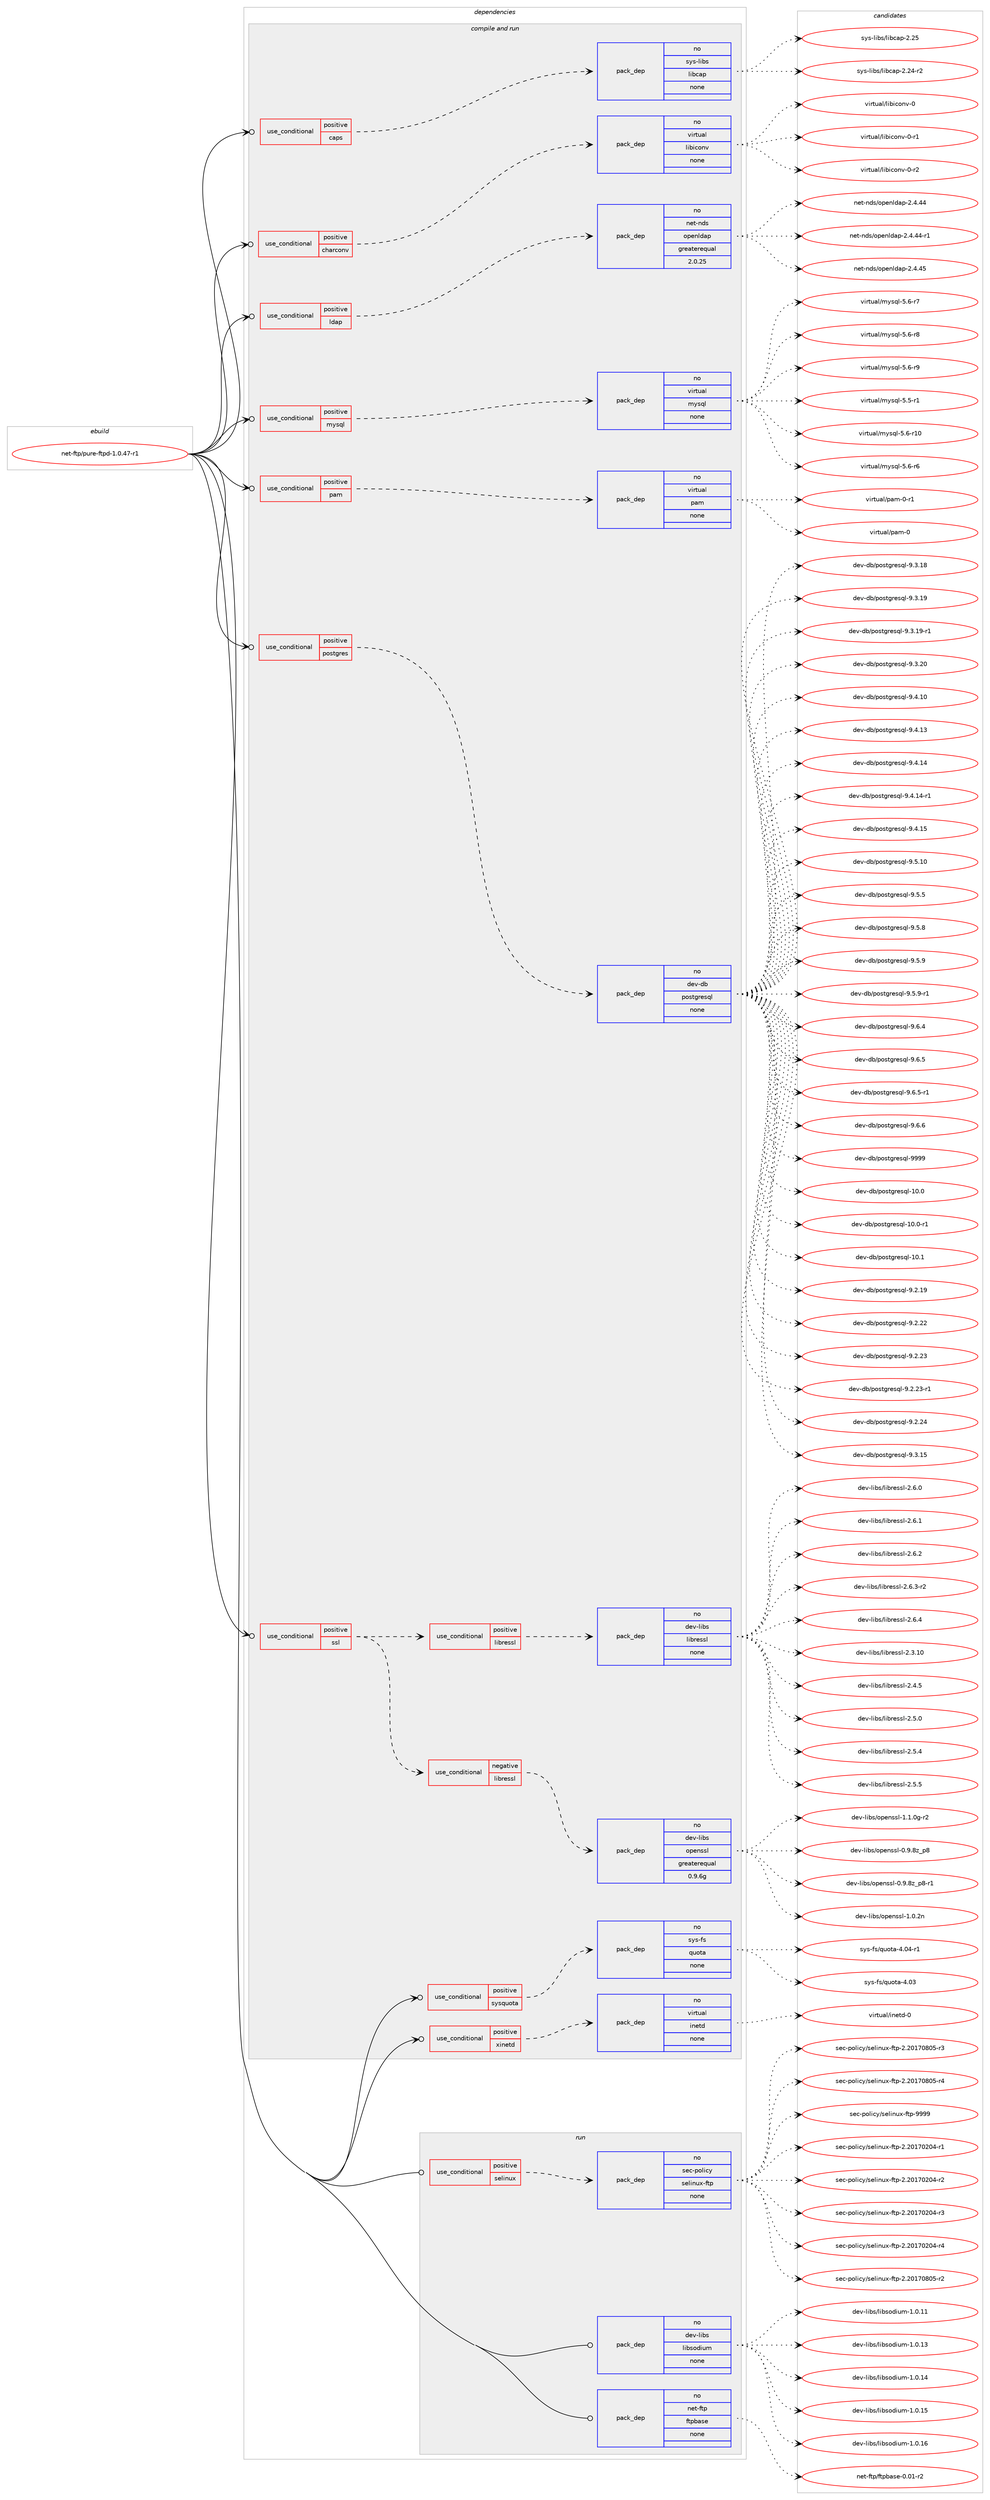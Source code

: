 digraph prolog {

# *************
# Graph options
# *************

newrank=true;
concentrate=true;
compound=true;
graph [rankdir=LR,fontname=Helvetica,fontsize=10,ranksep=1.5];#, ranksep=2.5, nodesep=0.2];
edge  [arrowhead=vee];
node  [fontname=Helvetica,fontsize=10];

# **********
# The ebuild
# **********

subgraph cluster_leftcol {
color=gray;
rank=same;
label=<<i>ebuild</i>>;
id [label="net-ftp/pure-ftpd-1.0.47-r1", color=red, width=4, href="../net-ftp/pure-ftpd-1.0.47-r1.svg"];
}

# ****************
# The dependencies
# ****************

subgraph cluster_midcol {
color=gray;
label=<<i>dependencies</i>>;
subgraph cluster_compile {
fillcolor="#eeeeee";
style=filled;
label=<<i>compile</i>>;
}
subgraph cluster_compileandrun {
fillcolor="#eeeeee";
style=filled;
label=<<i>compile and run</i>>;
subgraph cond128 {
dependency391 [label=<<TABLE BORDER="0" CELLBORDER="1" CELLSPACING="0" CELLPADDING="4"><TR><TD ROWSPAN="3" CELLPADDING="10">use_conditional</TD></TR><TR><TD>positive</TD></TR><TR><TD>caps</TD></TR></TABLE>>, shape=none, color=red];
subgraph pack259 {
dependency392 [label=<<TABLE BORDER="0" CELLBORDER="1" CELLSPACING="0" CELLPADDING="4" WIDTH="220"><TR><TD ROWSPAN="6" CELLPADDING="30">pack_dep</TD></TR><TR><TD WIDTH="110">no</TD></TR><TR><TD>sys-libs</TD></TR><TR><TD>libcap</TD></TR><TR><TD>none</TD></TR><TR><TD></TD></TR></TABLE>>, shape=none, color=blue];
}
dependency391:e -> dependency392:w [weight=20,style="dashed",arrowhead="vee"];
}
id:e -> dependency391:w [weight=20,style="solid",arrowhead="odotvee"];
subgraph cond129 {
dependency393 [label=<<TABLE BORDER="0" CELLBORDER="1" CELLSPACING="0" CELLPADDING="4"><TR><TD ROWSPAN="3" CELLPADDING="10">use_conditional</TD></TR><TR><TD>positive</TD></TR><TR><TD>charconv</TD></TR></TABLE>>, shape=none, color=red];
subgraph pack260 {
dependency394 [label=<<TABLE BORDER="0" CELLBORDER="1" CELLSPACING="0" CELLPADDING="4" WIDTH="220"><TR><TD ROWSPAN="6" CELLPADDING="30">pack_dep</TD></TR><TR><TD WIDTH="110">no</TD></TR><TR><TD>virtual</TD></TR><TR><TD>libiconv</TD></TR><TR><TD>none</TD></TR><TR><TD></TD></TR></TABLE>>, shape=none, color=blue];
}
dependency393:e -> dependency394:w [weight=20,style="dashed",arrowhead="vee"];
}
id:e -> dependency393:w [weight=20,style="solid",arrowhead="odotvee"];
subgraph cond130 {
dependency395 [label=<<TABLE BORDER="0" CELLBORDER="1" CELLSPACING="0" CELLPADDING="4"><TR><TD ROWSPAN="3" CELLPADDING="10">use_conditional</TD></TR><TR><TD>positive</TD></TR><TR><TD>ldap</TD></TR></TABLE>>, shape=none, color=red];
subgraph pack261 {
dependency396 [label=<<TABLE BORDER="0" CELLBORDER="1" CELLSPACING="0" CELLPADDING="4" WIDTH="220"><TR><TD ROWSPAN="6" CELLPADDING="30">pack_dep</TD></TR><TR><TD WIDTH="110">no</TD></TR><TR><TD>net-nds</TD></TR><TR><TD>openldap</TD></TR><TR><TD>greaterequal</TD></TR><TR><TD>2.0.25</TD></TR></TABLE>>, shape=none, color=blue];
}
dependency395:e -> dependency396:w [weight=20,style="dashed",arrowhead="vee"];
}
id:e -> dependency395:w [weight=20,style="solid",arrowhead="odotvee"];
subgraph cond131 {
dependency397 [label=<<TABLE BORDER="0" CELLBORDER="1" CELLSPACING="0" CELLPADDING="4"><TR><TD ROWSPAN="3" CELLPADDING="10">use_conditional</TD></TR><TR><TD>positive</TD></TR><TR><TD>mysql</TD></TR></TABLE>>, shape=none, color=red];
subgraph pack262 {
dependency398 [label=<<TABLE BORDER="0" CELLBORDER="1" CELLSPACING="0" CELLPADDING="4" WIDTH="220"><TR><TD ROWSPAN="6" CELLPADDING="30">pack_dep</TD></TR><TR><TD WIDTH="110">no</TD></TR><TR><TD>virtual</TD></TR><TR><TD>mysql</TD></TR><TR><TD>none</TD></TR><TR><TD></TD></TR></TABLE>>, shape=none, color=blue];
}
dependency397:e -> dependency398:w [weight=20,style="dashed",arrowhead="vee"];
}
id:e -> dependency397:w [weight=20,style="solid",arrowhead="odotvee"];
subgraph cond132 {
dependency399 [label=<<TABLE BORDER="0" CELLBORDER="1" CELLSPACING="0" CELLPADDING="4"><TR><TD ROWSPAN="3" CELLPADDING="10">use_conditional</TD></TR><TR><TD>positive</TD></TR><TR><TD>pam</TD></TR></TABLE>>, shape=none, color=red];
subgraph pack263 {
dependency400 [label=<<TABLE BORDER="0" CELLBORDER="1" CELLSPACING="0" CELLPADDING="4" WIDTH="220"><TR><TD ROWSPAN="6" CELLPADDING="30">pack_dep</TD></TR><TR><TD WIDTH="110">no</TD></TR><TR><TD>virtual</TD></TR><TR><TD>pam</TD></TR><TR><TD>none</TD></TR><TR><TD></TD></TR></TABLE>>, shape=none, color=blue];
}
dependency399:e -> dependency400:w [weight=20,style="dashed",arrowhead="vee"];
}
id:e -> dependency399:w [weight=20,style="solid",arrowhead="odotvee"];
subgraph cond133 {
dependency401 [label=<<TABLE BORDER="0" CELLBORDER="1" CELLSPACING="0" CELLPADDING="4"><TR><TD ROWSPAN="3" CELLPADDING="10">use_conditional</TD></TR><TR><TD>positive</TD></TR><TR><TD>postgres</TD></TR></TABLE>>, shape=none, color=red];
subgraph pack264 {
dependency402 [label=<<TABLE BORDER="0" CELLBORDER="1" CELLSPACING="0" CELLPADDING="4" WIDTH="220"><TR><TD ROWSPAN="6" CELLPADDING="30">pack_dep</TD></TR><TR><TD WIDTH="110">no</TD></TR><TR><TD>dev-db</TD></TR><TR><TD>postgresql</TD></TR><TR><TD>none</TD></TR><TR><TD></TD></TR></TABLE>>, shape=none, color=blue];
}
dependency401:e -> dependency402:w [weight=20,style="dashed",arrowhead="vee"];
}
id:e -> dependency401:w [weight=20,style="solid",arrowhead="odotvee"];
subgraph cond134 {
dependency403 [label=<<TABLE BORDER="0" CELLBORDER="1" CELLSPACING="0" CELLPADDING="4"><TR><TD ROWSPAN="3" CELLPADDING="10">use_conditional</TD></TR><TR><TD>positive</TD></TR><TR><TD>ssl</TD></TR></TABLE>>, shape=none, color=red];
subgraph cond135 {
dependency404 [label=<<TABLE BORDER="0" CELLBORDER="1" CELLSPACING="0" CELLPADDING="4"><TR><TD ROWSPAN="3" CELLPADDING="10">use_conditional</TD></TR><TR><TD>negative</TD></TR><TR><TD>libressl</TD></TR></TABLE>>, shape=none, color=red];
subgraph pack265 {
dependency405 [label=<<TABLE BORDER="0" CELLBORDER="1" CELLSPACING="0" CELLPADDING="4" WIDTH="220"><TR><TD ROWSPAN="6" CELLPADDING="30">pack_dep</TD></TR><TR><TD WIDTH="110">no</TD></TR><TR><TD>dev-libs</TD></TR><TR><TD>openssl</TD></TR><TR><TD>greaterequal</TD></TR><TR><TD>0.9.6g</TD></TR></TABLE>>, shape=none, color=blue];
}
dependency404:e -> dependency405:w [weight=20,style="dashed",arrowhead="vee"];
}
dependency403:e -> dependency404:w [weight=20,style="dashed",arrowhead="vee"];
subgraph cond136 {
dependency406 [label=<<TABLE BORDER="0" CELLBORDER="1" CELLSPACING="0" CELLPADDING="4"><TR><TD ROWSPAN="3" CELLPADDING="10">use_conditional</TD></TR><TR><TD>positive</TD></TR><TR><TD>libressl</TD></TR></TABLE>>, shape=none, color=red];
subgraph pack266 {
dependency407 [label=<<TABLE BORDER="0" CELLBORDER="1" CELLSPACING="0" CELLPADDING="4" WIDTH="220"><TR><TD ROWSPAN="6" CELLPADDING="30">pack_dep</TD></TR><TR><TD WIDTH="110">no</TD></TR><TR><TD>dev-libs</TD></TR><TR><TD>libressl</TD></TR><TR><TD>none</TD></TR><TR><TD></TD></TR></TABLE>>, shape=none, color=blue];
}
dependency406:e -> dependency407:w [weight=20,style="dashed",arrowhead="vee"];
}
dependency403:e -> dependency406:w [weight=20,style="dashed",arrowhead="vee"];
}
id:e -> dependency403:w [weight=20,style="solid",arrowhead="odotvee"];
subgraph cond137 {
dependency408 [label=<<TABLE BORDER="0" CELLBORDER="1" CELLSPACING="0" CELLPADDING="4"><TR><TD ROWSPAN="3" CELLPADDING="10">use_conditional</TD></TR><TR><TD>positive</TD></TR><TR><TD>sysquota</TD></TR></TABLE>>, shape=none, color=red];
subgraph pack267 {
dependency409 [label=<<TABLE BORDER="0" CELLBORDER="1" CELLSPACING="0" CELLPADDING="4" WIDTH="220"><TR><TD ROWSPAN="6" CELLPADDING="30">pack_dep</TD></TR><TR><TD WIDTH="110">no</TD></TR><TR><TD>sys-fs</TD></TR><TR><TD>quota</TD></TR><TR><TD>none</TD></TR><TR><TD></TD></TR></TABLE>>, shape=none, color=blue];
}
dependency408:e -> dependency409:w [weight=20,style="dashed",arrowhead="vee"];
}
id:e -> dependency408:w [weight=20,style="solid",arrowhead="odotvee"];
subgraph cond138 {
dependency410 [label=<<TABLE BORDER="0" CELLBORDER="1" CELLSPACING="0" CELLPADDING="4"><TR><TD ROWSPAN="3" CELLPADDING="10">use_conditional</TD></TR><TR><TD>positive</TD></TR><TR><TD>xinetd</TD></TR></TABLE>>, shape=none, color=red];
subgraph pack268 {
dependency411 [label=<<TABLE BORDER="0" CELLBORDER="1" CELLSPACING="0" CELLPADDING="4" WIDTH="220"><TR><TD ROWSPAN="6" CELLPADDING="30">pack_dep</TD></TR><TR><TD WIDTH="110">no</TD></TR><TR><TD>virtual</TD></TR><TR><TD>inetd</TD></TR><TR><TD>none</TD></TR><TR><TD></TD></TR></TABLE>>, shape=none, color=blue];
}
dependency410:e -> dependency411:w [weight=20,style="dashed",arrowhead="vee"];
}
id:e -> dependency410:w [weight=20,style="solid",arrowhead="odotvee"];
}
subgraph cluster_run {
fillcolor="#eeeeee";
style=filled;
label=<<i>run</i>>;
subgraph cond139 {
dependency412 [label=<<TABLE BORDER="0" CELLBORDER="1" CELLSPACING="0" CELLPADDING="4"><TR><TD ROWSPAN="3" CELLPADDING="10">use_conditional</TD></TR><TR><TD>positive</TD></TR><TR><TD>selinux</TD></TR></TABLE>>, shape=none, color=red];
subgraph pack269 {
dependency413 [label=<<TABLE BORDER="0" CELLBORDER="1" CELLSPACING="0" CELLPADDING="4" WIDTH="220"><TR><TD ROWSPAN="6" CELLPADDING="30">pack_dep</TD></TR><TR><TD WIDTH="110">no</TD></TR><TR><TD>sec-policy</TD></TR><TR><TD>selinux-ftp</TD></TR><TR><TD>none</TD></TR><TR><TD></TD></TR></TABLE>>, shape=none, color=blue];
}
dependency412:e -> dependency413:w [weight=20,style="dashed",arrowhead="vee"];
}
id:e -> dependency412:w [weight=20,style="solid",arrowhead="odot"];
subgraph pack270 {
dependency414 [label=<<TABLE BORDER="0" CELLBORDER="1" CELLSPACING="0" CELLPADDING="4" WIDTH="220"><TR><TD ROWSPAN="6" CELLPADDING="30">pack_dep</TD></TR><TR><TD WIDTH="110">no</TD></TR><TR><TD>dev-libs</TD></TR><TR><TD>libsodium</TD></TR><TR><TD>none</TD></TR><TR><TD></TD></TR></TABLE>>, shape=none, color=blue];
}
id:e -> dependency414:w [weight=20,style="solid",arrowhead="odot"];
subgraph pack271 {
dependency415 [label=<<TABLE BORDER="0" CELLBORDER="1" CELLSPACING="0" CELLPADDING="4" WIDTH="220"><TR><TD ROWSPAN="6" CELLPADDING="30">pack_dep</TD></TR><TR><TD WIDTH="110">no</TD></TR><TR><TD>net-ftp</TD></TR><TR><TD>ftpbase</TD></TR><TR><TD>none</TD></TR><TR><TD></TD></TR></TABLE>>, shape=none, color=blue];
}
id:e -> dependency415:w [weight=20,style="solid",arrowhead="odot"];
}
}

# **************
# The candidates
# **************

subgraph cluster_choices {
rank=same;
color=gray;
label=<<i>candidates</i>>;

subgraph choice259 {
color=black;
nodesep=1;
choice11512111545108105981154710810598999711245504650524511450 [label="sys-libs/libcap-2.24-r2", color=red, width=4,href="../sys-libs/libcap-2.24-r2.svg"];
choice1151211154510810598115471081059899971124550465053 [label="sys-libs/libcap-2.25", color=red, width=4,href="../sys-libs/libcap-2.25.svg"];
dependency392:e -> choice11512111545108105981154710810598999711245504650524511450:w [style=dotted,weight="100"];
dependency392:e -> choice1151211154510810598115471081059899971124550465053:w [style=dotted,weight="100"];
}
subgraph choice260 {
color=black;
nodesep=1;
choice118105114116117971084710810598105991111101184548 [label="virtual/libiconv-0", color=red, width=4,href="../virtual/libiconv-0.svg"];
choice1181051141161179710847108105981059911111011845484511449 [label="virtual/libiconv-0-r1", color=red, width=4,href="../virtual/libiconv-0-r1.svg"];
choice1181051141161179710847108105981059911111011845484511450 [label="virtual/libiconv-0-r2", color=red, width=4,href="../virtual/libiconv-0-r2.svg"];
dependency394:e -> choice118105114116117971084710810598105991111101184548:w [style=dotted,weight="100"];
dependency394:e -> choice1181051141161179710847108105981059911111011845484511449:w [style=dotted,weight="100"];
dependency394:e -> choice1181051141161179710847108105981059911111011845484511450:w [style=dotted,weight="100"];
}
subgraph choice261 {
color=black;
nodesep=1;
choice11010111645110100115471111121011101081009711245504652465252 [label="net-nds/openldap-2.4.44", color=red, width=4,href="../net-nds/openldap-2.4.44.svg"];
choice110101116451101001154711111210111010810097112455046524652524511449 [label="net-nds/openldap-2.4.44-r1", color=red, width=4,href="../net-nds/openldap-2.4.44-r1.svg"];
choice11010111645110100115471111121011101081009711245504652465253 [label="net-nds/openldap-2.4.45", color=red, width=4,href="../net-nds/openldap-2.4.45.svg"];
dependency396:e -> choice11010111645110100115471111121011101081009711245504652465252:w [style=dotted,weight="100"];
dependency396:e -> choice110101116451101001154711111210111010810097112455046524652524511449:w [style=dotted,weight="100"];
dependency396:e -> choice11010111645110100115471111121011101081009711245504652465253:w [style=dotted,weight="100"];
}
subgraph choice262 {
color=black;
nodesep=1;
choice1181051141161179710847109121115113108455346534511449 [label="virtual/mysql-5.5-r1", color=red, width=4,href="../virtual/mysql-5.5-r1.svg"];
choice118105114116117971084710912111511310845534654451144948 [label="virtual/mysql-5.6-r10", color=red, width=4,href="../virtual/mysql-5.6-r10.svg"];
choice1181051141161179710847109121115113108455346544511454 [label="virtual/mysql-5.6-r6", color=red, width=4,href="../virtual/mysql-5.6-r6.svg"];
choice1181051141161179710847109121115113108455346544511455 [label="virtual/mysql-5.6-r7", color=red, width=4,href="../virtual/mysql-5.6-r7.svg"];
choice1181051141161179710847109121115113108455346544511456 [label="virtual/mysql-5.6-r8", color=red, width=4,href="../virtual/mysql-5.6-r8.svg"];
choice1181051141161179710847109121115113108455346544511457 [label="virtual/mysql-5.6-r9", color=red, width=4,href="../virtual/mysql-5.6-r9.svg"];
dependency398:e -> choice1181051141161179710847109121115113108455346534511449:w [style=dotted,weight="100"];
dependency398:e -> choice118105114116117971084710912111511310845534654451144948:w [style=dotted,weight="100"];
dependency398:e -> choice1181051141161179710847109121115113108455346544511454:w [style=dotted,weight="100"];
dependency398:e -> choice1181051141161179710847109121115113108455346544511455:w [style=dotted,weight="100"];
dependency398:e -> choice1181051141161179710847109121115113108455346544511456:w [style=dotted,weight="100"];
dependency398:e -> choice1181051141161179710847109121115113108455346544511457:w [style=dotted,weight="100"];
}
subgraph choice263 {
color=black;
nodesep=1;
choice1181051141161179710847112971094548 [label="virtual/pam-0", color=red, width=4,href="../virtual/pam-0.svg"];
choice11810511411611797108471129710945484511449 [label="virtual/pam-0-r1", color=red, width=4,href="../virtual/pam-0-r1.svg"];
dependency400:e -> choice1181051141161179710847112971094548:w [style=dotted,weight="100"];
dependency400:e -> choice11810511411611797108471129710945484511449:w [style=dotted,weight="100"];
}
subgraph choice264 {
color=black;
nodesep=1;
choice1001011184510098471121111151161031141011151131084549484648 [label="dev-db/postgresql-10.0", color=red, width=4,href="../dev-db/postgresql-10.0.svg"];
choice10010111845100984711211111511610311410111511310845494846484511449 [label="dev-db/postgresql-10.0-r1", color=red, width=4,href="../dev-db/postgresql-10.0-r1.svg"];
choice1001011184510098471121111151161031141011151131084549484649 [label="dev-db/postgresql-10.1", color=red, width=4,href="../dev-db/postgresql-10.1.svg"];
choice10010111845100984711211111511610311410111511310845574650464957 [label="dev-db/postgresql-9.2.19", color=red, width=4,href="../dev-db/postgresql-9.2.19.svg"];
choice10010111845100984711211111511610311410111511310845574650465050 [label="dev-db/postgresql-9.2.22", color=red, width=4,href="../dev-db/postgresql-9.2.22.svg"];
choice10010111845100984711211111511610311410111511310845574650465051 [label="dev-db/postgresql-9.2.23", color=red, width=4,href="../dev-db/postgresql-9.2.23.svg"];
choice100101118451009847112111115116103114101115113108455746504650514511449 [label="dev-db/postgresql-9.2.23-r1", color=red, width=4,href="../dev-db/postgresql-9.2.23-r1.svg"];
choice10010111845100984711211111511610311410111511310845574650465052 [label="dev-db/postgresql-9.2.24", color=red, width=4,href="../dev-db/postgresql-9.2.24.svg"];
choice10010111845100984711211111511610311410111511310845574651464953 [label="dev-db/postgresql-9.3.15", color=red, width=4,href="../dev-db/postgresql-9.3.15.svg"];
choice10010111845100984711211111511610311410111511310845574651464956 [label="dev-db/postgresql-9.3.18", color=red, width=4,href="../dev-db/postgresql-9.3.18.svg"];
choice10010111845100984711211111511610311410111511310845574651464957 [label="dev-db/postgresql-9.3.19", color=red, width=4,href="../dev-db/postgresql-9.3.19.svg"];
choice100101118451009847112111115116103114101115113108455746514649574511449 [label="dev-db/postgresql-9.3.19-r1", color=red, width=4,href="../dev-db/postgresql-9.3.19-r1.svg"];
choice10010111845100984711211111511610311410111511310845574651465048 [label="dev-db/postgresql-9.3.20", color=red, width=4,href="../dev-db/postgresql-9.3.20.svg"];
choice10010111845100984711211111511610311410111511310845574652464948 [label="dev-db/postgresql-9.4.10", color=red, width=4,href="../dev-db/postgresql-9.4.10.svg"];
choice10010111845100984711211111511610311410111511310845574652464951 [label="dev-db/postgresql-9.4.13", color=red, width=4,href="../dev-db/postgresql-9.4.13.svg"];
choice10010111845100984711211111511610311410111511310845574652464952 [label="dev-db/postgresql-9.4.14", color=red, width=4,href="../dev-db/postgresql-9.4.14.svg"];
choice100101118451009847112111115116103114101115113108455746524649524511449 [label="dev-db/postgresql-9.4.14-r1", color=red, width=4,href="../dev-db/postgresql-9.4.14-r1.svg"];
choice10010111845100984711211111511610311410111511310845574652464953 [label="dev-db/postgresql-9.4.15", color=red, width=4,href="../dev-db/postgresql-9.4.15.svg"];
choice10010111845100984711211111511610311410111511310845574653464948 [label="dev-db/postgresql-9.5.10", color=red, width=4,href="../dev-db/postgresql-9.5.10.svg"];
choice100101118451009847112111115116103114101115113108455746534653 [label="dev-db/postgresql-9.5.5", color=red, width=4,href="../dev-db/postgresql-9.5.5.svg"];
choice100101118451009847112111115116103114101115113108455746534656 [label="dev-db/postgresql-9.5.8", color=red, width=4,href="../dev-db/postgresql-9.5.8.svg"];
choice100101118451009847112111115116103114101115113108455746534657 [label="dev-db/postgresql-9.5.9", color=red, width=4,href="../dev-db/postgresql-9.5.9.svg"];
choice1001011184510098471121111151161031141011151131084557465346574511449 [label="dev-db/postgresql-9.5.9-r1", color=red, width=4,href="../dev-db/postgresql-9.5.9-r1.svg"];
choice100101118451009847112111115116103114101115113108455746544652 [label="dev-db/postgresql-9.6.4", color=red, width=4,href="../dev-db/postgresql-9.6.4.svg"];
choice100101118451009847112111115116103114101115113108455746544653 [label="dev-db/postgresql-9.6.5", color=red, width=4,href="../dev-db/postgresql-9.6.5.svg"];
choice1001011184510098471121111151161031141011151131084557465446534511449 [label="dev-db/postgresql-9.6.5-r1", color=red, width=4,href="../dev-db/postgresql-9.6.5-r1.svg"];
choice100101118451009847112111115116103114101115113108455746544654 [label="dev-db/postgresql-9.6.6", color=red, width=4,href="../dev-db/postgresql-9.6.6.svg"];
choice1001011184510098471121111151161031141011151131084557575757 [label="dev-db/postgresql-9999", color=red, width=4,href="../dev-db/postgresql-9999.svg"];
dependency402:e -> choice1001011184510098471121111151161031141011151131084549484648:w [style=dotted,weight="100"];
dependency402:e -> choice10010111845100984711211111511610311410111511310845494846484511449:w [style=dotted,weight="100"];
dependency402:e -> choice1001011184510098471121111151161031141011151131084549484649:w [style=dotted,weight="100"];
dependency402:e -> choice10010111845100984711211111511610311410111511310845574650464957:w [style=dotted,weight="100"];
dependency402:e -> choice10010111845100984711211111511610311410111511310845574650465050:w [style=dotted,weight="100"];
dependency402:e -> choice10010111845100984711211111511610311410111511310845574650465051:w [style=dotted,weight="100"];
dependency402:e -> choice100101118451009847112111115116103114101115113108455746504650514511449:w [style=dotted,weight="100"];
dependency402:e -> choice10010111845100984711211111511610311410111511310845574650465052:w [style=dotted,weight="100"];
dependency402:e -> choice10010111845100984711211111511610311410111511310845574651464953:w [style=dotted,weight="100"];
dependency402:e -> choice10010111845100984711211111511610311410111511310845574651464956:w [style=dotted,weight="100"];
dependency402:e -> choice10010111845100984711211111511610311410111511310845574651464957:w [style=dotted,weight="100"];
dependency402:e -> choice100101118451009847112111115116103114101115113108455746514649574511449:w [style=dotted,weight="100"];
dependency402:e -> choice10010111845100984711211111511610311410111511310845574651465048:w [style=dotted,weight="100"];
dependency402:e -> choice10010111845100984711211111511610311410111511310845574652464948:w [style=dotted,weight="100"];
dependency402:e -> choice10010111845100984711211111511610311410111511310845574652464951:w [style=dotted,weight="100"];
dependency402:e -> choice10010111845100984711211111511610311410111511310845574652464952:w [style=dotted,weight="100"];
dependency402:e -> choice100101118451009847112111115116103114101115113108455746524649524511449:w [style=dotted,weight="100"];
dependency402:e -> choice10010111845100984711211111511610311410111511310845574652464953:w [style=dotted,weight="100"];
dependency402:e -> choice10010111845100984711211111511610311410111511310845574653464948:w [style=dotted,weight="100"];
dependency402:e -> choice100101118451009847112111115116103114101115113108455746534653:w [style=dotted,weight="100"];
dependency402:e -> choice100101118451009847112111115116103114101115113108455746534656:w [style=dotted,weight="100"];
dependency402:e -> choice100101118451009847112111115116103114101115113108455746534657:w [style=dotted,weight="100"];
dependency402:e -> choice1001011184510098471121111151161031141011151131084557465346574511449:w [style=dotted,weight="100"];
dependency402:e -> choice100101118451009847112111115116103114101115113108455746544652:w [style=dotted,weight="100"];
dependency402:e -> choice100101118451009847112111115116103114101115113108455746544653:w [style=dotted,weight="100"];
dependency402:e -> choice1001011184510098471121111151161031141011151131084557465446534511449:w [style=dotted,weight="100"];
dependency402:e -> choice100101118451009847112111115116103114101115113108455746544654:w [style=dotted,weight="100"];
dependency402:e -> choice1001011184510098471121111151161031141011151131084557575757:w [style=dotted,weight="100"];
}
subgraph choice265 {
color=black;
nodesep=1;
choice1001011184510810598115471111121011101151151084548465746561229511256 [label="dev-libs/openssl-0.9.8z_p8", color=red, width=4,href="../dev-libs/openssl-0.9.8z_p8.svg"];
choice10010111845108105981154711111210111011511510845484657465612295112564511449 [label="dev-libs/openssl-0.9.8z_p8-r1", color=red, width=4,href="../dev-libs/openssl-0.9.8z_p8-r1.svg"];
choice100101118451081059811547111112101110115115108454946484650110 [label="dev-libs/openssl-1.0.2n", color=red, width=4,href="../dev-libs/openssl-1.0.2n.svg"];
choice1001011184510810598115471111121011101151151084549464946481034511450 [label="dev-libs/openssl-1.1.0g-r2", color=red, width=4,href="../dev-libs/openssl-1.1.0g-r2.svg"];
dependency405:e -> choice1001011184510810598115471111121011101151151084548465746561229511256:w [style=dotted,weight="100"];
dependency405:e -> choice10010111845108105981154711111210111011511510845484657465612295112564511449:w [style=dotted,weight="100"];
dependency405:e -> choice100101118451081059811547111112101110115115108454946484650110:w [style=dotted,weight="100"];
dependency405:e -> choice1001011184510810598115471111121011101151151084549464946481034511450:w [style=dotted,weight="100"];
}
subgraph choice266 {
color=black;
nodesep=1;
choice1001011184510810598115471081059811410111511510845504651464948 [label="dev-libs/libressl-2.3.10", color=red, width=4,href="../dev-libs/libressl-2.3.10.svg"];
choice10010111845108105981154710810598114101115115108455046524653 [label="dev-libs/libressl-2.4.5", color=red, width=4,href="../dev-libs/libressl-2.4.5.svg"];
choice10010111845108105981154710810598114101115115108455046534648 [label="dev-libs/libressl-2.5.0", color=red, width=4,href="../dev-libs/libressl-2.5.0.svg"];
choice10010111845108105981154710810598114101115115108455046534652 [label="dev-libs/libressl-2.5.4", color=red, width=4,href="../dev-libs/libressl-2.5.4.svg"];
choice10010111845108105981154710810598114101115115108455046534653 [label="dev-libs/libressl-2.5.5", color=red, width=4,href="../dev-libs/libressl-2.5.5.svg"];
choice10010111845108105981154710810598114101115115108455046544648 [label="dev-libs/libressl-2.6.0", color=red, width=4,href="../dev-libs/libressl-2.6.0.svg"];
choice10010111845108105981154710810598114101115115108455046544649 [label="dev-libs/libressl-2.6.1", color=red, width=4,href="../dev-libs/libressl-2.6.1.svg"];
choice10010111845108105981154710810598114101115115108455046544650 [label="dev-libs/libressl-2.6.2", color=red, width=4,href="../dev-libs/libressl-2.6.2.svg"];
choice100101118451081059811547108105981141011151151084550465446514511450 [label="dev-libs/libressl-2.6.3-r2", color=red, width=4,href="../dev-libs/libressl-2.6.3-r2.svg"];
choice10010111845108105981154710810598114101115115108455046544652 [label="dev-libs/libressl-2.6.4", color=red, width=4,href="../dev-libs/libressl-2.6.4.svg"];
dependency407:e -> choice1001011184510810598115471081059811410111511510845504651464948:w [style=dotted,weight="100"];
dependency407:e -> choice10010111845108105981154710810598114101115115108455046524653:w [style=dotted,weight="100"];
dependency407:e -> choice10010111845108105981154710810598114101115115108455046534648:w [style=dotted,weight="100"];
dependency407:e -> choice10010111845108105981154710810598114101115115108455046534652:w [style=dotted,weight="100"];
dependency407:e -> choice10010111845108105981154710810598114101115115108455046534653:w [style=dotted,weight="100"];
dependency407:e -> choice10010111845108105981154710810598114101115115108455046544648:w [style=dotted,weight="100"];
dependency407:e -> choice10010111845108105981154710810598114101115115108455046544649:w [style=dotted,weight="100"];
dependency407:e -> choice10010111845108105981154710810598114101115115108455046544650:w [style=dotted,weight="100"];
dependency407:e -> choice100101118451081059811547108105981141011151151084550465446514511450:w [style=dotted,weight="100"];
dependency407:e -> choice10010111845108105981154710810598114101115115108455046544652:w [style=dotted,weight="100"];
}
subgraph choice267 {
color=black;
nodesep=1;
choice1151211154510211547113117111116974552464851 [label="sys-fs/quota-4.03", color=red, width=4,href="../sys-fs/quota-4.03.svg"];
choice11512111545102115471131171111169745524648524511449 [label="sys-fs/quota-4.04-r1", color=red, width=4,href="../sys-fs/quota-4.04-r1.svg"];
dependency409:e -> choice1151211154510211547113117111116974552464851:w [style=dotted,weight="100"];
dependency409:e -> choice11512111545102115471131171111169745524648524511449:w [style=dotted,weight="100"];
}
subgraph choice268 {
color=black;
nodesep=1;
choice11810511411611797108471051101011161004548 [label="virtual/inetd-0", color=red, width=4,href="../virtual/inetd-0.svg"];
dependency411:e -> choice11810511411611797108471051101011161004548:w [style=dotted,weight="100"];
}
subgraph choice269 {
color=black;
nodesep=1;
choice115101994511211110810599121471151011081051101171204510211611245504650484955485048524511449 [label="sec-policy/selinux-ftp-2.20170204-r1", color=red, width=4,href="../sec-policy/selinux-ftp-2.20170204-r1.svg"];
choice115101994511211110810599121471151011081051101171204510211611245504650484955485048524511450 [label="sec-policy/selinux-ftp-2.20170204-r2", color=red, width=4,href="../sec-policy/selinux-ftp-2.20170204-r2.svg"];
choice115101994511211110810599121471151011081051101171204510211611245504650484955485048524511451 [label="sec-policy/selinux-ftp-2.20170204-r3", color=red, width=4,href="../sec-policy/selinux-ftp-2.20170204-r3.svg"];
choice115101994511211110810599121471151011081051101171204510211611245504650484955485048524511452 [label="sec-policy/selinux-ftp-2.20170204-r4", color=red, width=4,href="../sec-policy/selinux-ftp-2.20170204-r4.svg"];
choice115101994511211110810599121471151011081051101171204510211611245504650484955485648534511450 [label="sec-policy/selinux-ftp-2.20170805-r2", color=red, width=4,href="../sec-policy/selinux-ftp-2.20170805-r2.svg"];
choice115101994511211110810599121471151011081051101171204510211611245504650484955485648534511451 [label="sec-policy/selinux-ftp-2.20170805-r3", color=red, width=4,href="../sec-policy/selinux-ftp-2.20170805-r3.svg"];
choice115101994511211110810599121471151011081051101171204510211611245504650484955485648534511452 [label="sec-policy/selinux-ftp-2.20170805-r4", color=red, width=4,href="../sec-policy/selinux-ftp-2.20170805-r4.svg"];
choice11510199451121111081059912147115101108105110117120451021161124557575757 [label="sec-policy/selinux-ftp-9999", color=red, width=4,href="../sec-policy/selinux-ftp-9999.svg"];
dependency413:e -> choice115101994511211110810599121471151011081051101171204510211611245504650484955485048524511449:w [style=dotted,weight="100"];
dependency413:e -> choice115101994511211110810599121471151011081051101171204510211611245504650484955485048524511450:w [style=dotted,weight="100"];
dependency413:e -> choice115101994511211110810599121471151011081051101171204510211611245504650484955485048524511451:w [style=dotted,weight="100"];
dependency413:e -> choice115101994511211110810599121471151011081051101171204510211611245504650484955485048524511452:w [style=dotted,weight="100"];
dependency413:e -> choice115101994511211110810599121471151011081051101171204510211611245504650484955485648534511450:w [style=dotted,weight="100"];
dependency413:e -> choice115101994511211110810599121471151011081051101171204510211611245504650484955485648534511451:w [style=dotted,weight="100"];
dependency413:e -> choice115101994511211110810599121471151011081051101171204510211611245504650484955485648534511452:w [style=dotted,weight="100"];
dependency413:e -> choice11510199451121111081059912147115101108105110117120451021161124557575757:w [style=dotted,weight="100"];
}
subgraph choice270 {
color=black;
nodesep=1;
choice1001011184510810598115471081059811511110010511710945494648464949 [label="dev-libs/libsodium-1.0.11", color=red, width=4,href="../dev-libs/libsodium-1.0.11.svg"];
choice1001011184510810598115471081059811511110010511710945494648464951 [label="dev-libs/libsodium-1.0.13", color=red, width=4,href="../dev-libs/libsodium-1.0.13.svg"];
choice1001011184510810598115471081059811511110010511710945494648464952 [label="dev-libs/libsodium-1.0.14", color=red, width=4,href="../dev-libs/libsodium-1.0.14.svg"];
choice1001011184510810598115471081059811511110010511710945494648464953 [label="dev-libs/libsodium-1.0.15", color=red, width=4,href="../dev-libs/libsodium-1.0.15.svg"];
choice1001011184510810598115471081059811511110010511710945494648464954 [label="dev-libs/libsodium-1.0.16", color=red, width=4,href="../dev-libs/libsodium-1.0.16.svg"];
dependency414:e -> choice1001011184510810598115471081059811511110010511710945494648464949:w [style=dotted,weight="100"];
dependency414:e -> choice1001011184510810598115471081059811511110010511710945494648464951:w [style=dotted,weight="100"];
dependency414:e -> choice1001011184510810598115471081059811511110010511710945494648464952:w [style=dotted,weight="100"];
dependency414:e -> choice1001011184510810598115471081059811511110010511710945494648464953:w [style=dotted,weight="100"];
dependency414:e -> choice1001011184510810598115471081059811511110010511710945494648464954:w [style=dotted,weight="100"];
}
subgraph choice271 {
color=black;
nodesep=1;
choice1101011164510211611247102116112989711510145484648494511450 [label="net-ftp/ftpbase-0.01-r2", color=red, width=4,href="../net-ftp/ftpbase-0.01-r2.svg"];
dependency415:e -> choice1101011164510211611247102116112989711510145484648494511450:w [style=dotted,weight="100"];
}
}

}
